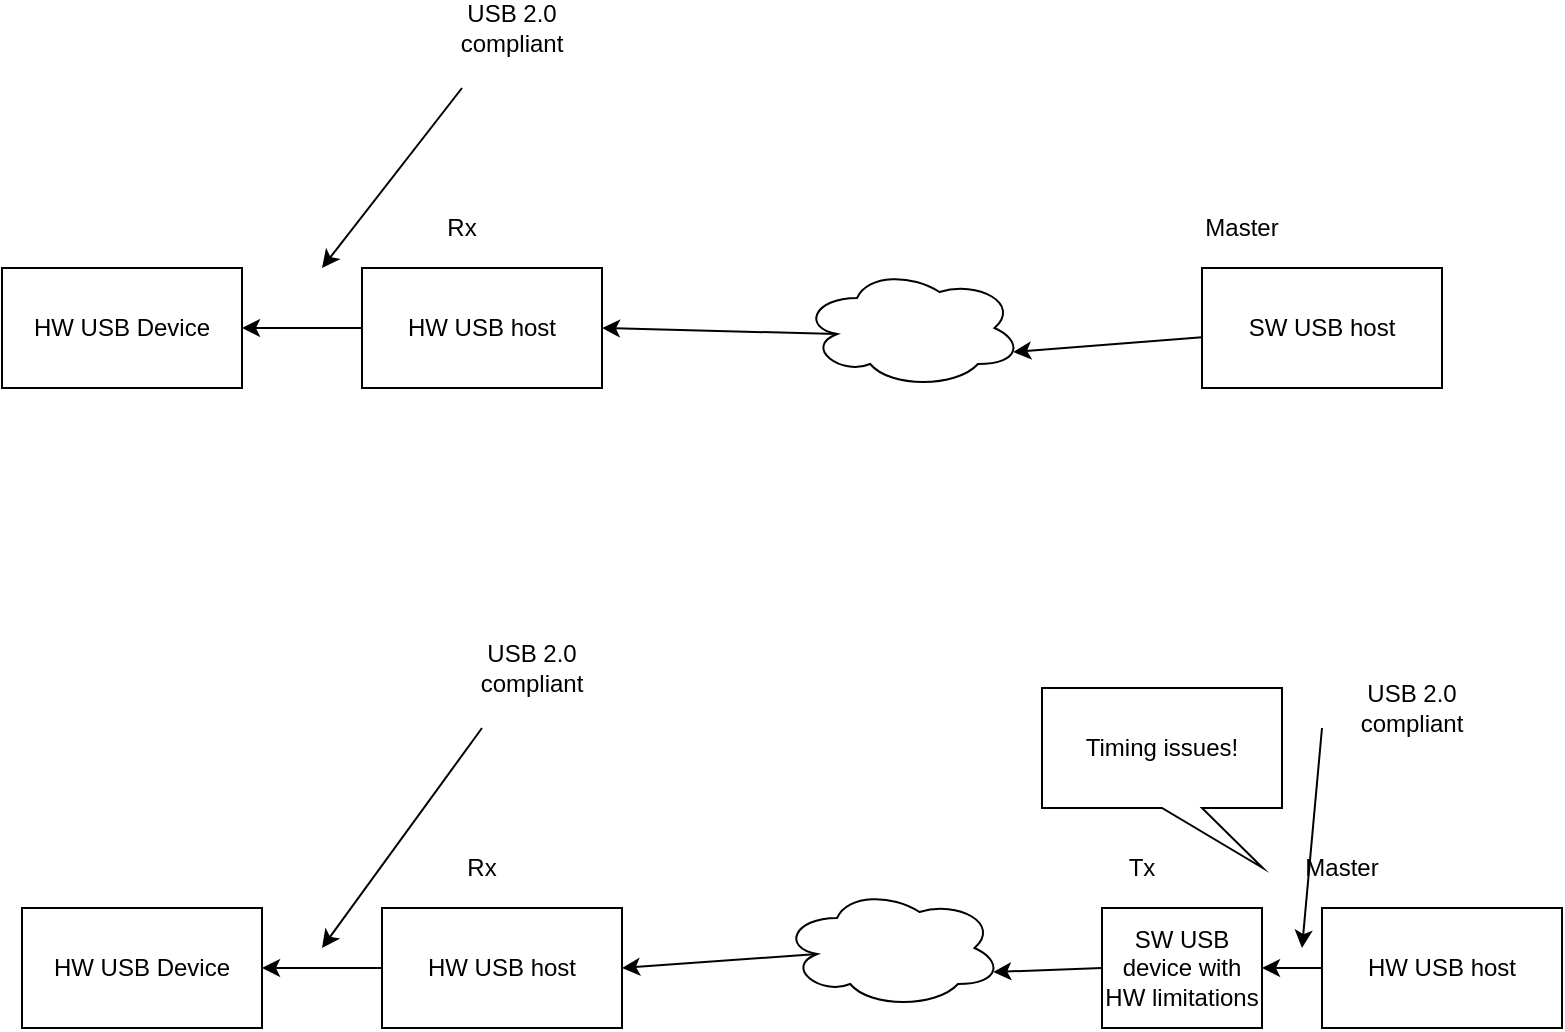 <mxfile version="13.4.4" type="google"><diagram id="4n1nmEOuS6RNSVAxBOPJ" name="Page-1"><mxGraphModel dx="1422" dy="804" grid="1" gridSize="10" guides="1" tooltips="1" connect="1" arrows="1" fold="1" page="1" pageScale="1" pageWidth="827" pageHeight="1169" math="0" shadow="0"><root><mxCell id="0"/><mxCell id="1" parent="0"/><mxCell id="inSQClWUfAdEVfHY6pxN-1" value="HW USB Device" style="rounded=0;whiteSpace=wrap;html=1;" vertex="1" parent="1"><mxGeometry x="40" y="180" width="120" height="60" as="geometry"/></mxCell><mxCell id="inSQClWUfAdEVfHY6pxN-2" value="HW USB host" style="rounded=0;whiteSpace=wrap;html=1;" vertex="1" parent="1"><mxGeometry x="220" y="180" width="120" height="60" as="geometry"/></mxCell><mxCell id="inSQClWUfAdEVfHY6pxN-3" value="SW USB host" style="rounded=0;whiteSpace=wrap;html=1;" vertex="1" parent="1"><mxGeometry x="640" y="180" width="120" height="60" as="geometry"/></mxCell><mxCell id="inSQClWUfAdEVfHY6pxN-4" value="" style="ellipse;shape=cloud;whiteSpace=wrap;html=1;" vertex="1" parent="1"><mxGeometry x="440" y="180" width="110" height="60" as="geometry"/></mxCell><mxCell id="inSQClWUfAdEVfHY6pxN-5" value="" style="endArrow=classic;html=1;entryX=0.96;entryY=0.7;entryDx=0;entryDy=0;entryPerimeter=0;" edge="1" parent="1" source="inSQClWUfAdEVfHY6pxN-3" target="inSQClWUfAdEVfHY6pxN-4"><mxGeometry width="50" height="50" relative="1" as="geometry"><mxPoint x="650" y="400" as="sourcePoint"/><mxPoint x="700" y="350" as="targetPoint"/></mxGeometry></mxCell><mxCell id="inSQClWUfAdEVfHY6pxN-6" value="" style="endArrow=classic;html=1;entryX=1;entryY=0.5;entryDx=0;entryDy=0;exitX=0.16;exitY=0.55;exitDx=0;exitDy=0;exitPerimeter=0;" edge="1" parent="1" source="inSQClWUfAdEVfHY6pxN-4" target="inSQClWUfAdEVfHY6pxN-2"><mxGeometry width="50" height="50" relative="1" as="geometry"><mxPoint x="420" y="370" as="sourcePoint"/><mxPoint x="470" y="320" as="targetPoint"/></mxGeometry></mxCell><mxCell id="inSQClWUfAdEVfHY6pxN-7" value="Rx" style="text;html=1;strokeColor=none;fillColor=none;align=center;verticalAlign=middle;whiteSpace=wrap;rounded=0;" vertex="1" parent="1"><mxGeometry x="250" y="150" width="40" height="20" as="geometry"/></mxCell><mxCell id="inSQClWUfAdEVfHY6pxN-8" value="" style="endArrow=classic;html=1;entryX=1;entryY=0.5;entryDx=0;entryDy=0;exitX=0;exitY=0.5;exitDx=0;exitDy=0;" edge="1" parent="1" source="inSQClWUfAdEVfHY6pxN-2" target="inSQClWUfAdEVfHY6pxN-1"><mxGeometry width="50" height="50" relative="1" as="geometry"><mxPoint x="120" y="390" as="sourcePoint"/><mxPoint x="170" y="340" as="targetPoint"/></mxGeometry></mxCell><mxCell id="inSQClWUfAdEVfHY6pxN-9" value="" style="endArrow=classic;html=1;" edge="1" parent="1"><mxGeometry width="50" height="50" relative="1" as="geometry"><mxPoint x="270" y="90" as="sourcePoint"/><mxPoint x="200" y="180" as="targetPoint"/></mxGeometry></mxCell><mxCell id="inSQClWUfAdEVfHY6pxN-10" value="USB 2.0 compliant" style="text;html=1;strokeColor=none;fillColor=none;align=center;verticalAlign=middle;whiteSpace=wrap;rounded=0;" vertex="1" parent="1"><mxGeometry x="270" y="60" width="50" as="geometry"/></mxCell><mxCell id="inSQClWUfAdEVfHY6pxN-11" value="Master&lt;br&gt;" style="text;html=1;strokeColor=none;fillColor=none;align=center;verticalAlign=middle;whiteSpace=wrap;rounded=0;" vertex="1" parent="1"><mxGeometry x="640" y="150" width="40" height="20" as="geometry"/></mxCell><mxCell id="inSQClWUfAdEVfHY6pxN-12" value="HW USB Device" style="rounded=0;whiteSpace=wrap;html=1;" vertex="1" parent="1"><mxGeometry x="50" y="500" width="120" height="60" as="geometry"/></mxCell><mxCell id="inSQClWUfAdEVfHY6pxN-13" value="HW USB host" style="rounded=0;whiteSpace=wrap;html=1;" vertex="1" parent="1"><mxGeometry x="230" y="500" width="120" height="60" as="geometry"/></mxCell><mxCell id="inSQClWUfAdEVfHY6pxN-14" value="HW USB host" style="rounded=0;whiteSpace=wrap;html=1;" vertex="1" parent="1"><mxGeometry x="700" y="500" width="120" height="60" as="geometry"/></mxCell><mxCell id="inSQClWUfAdEVfHY6pxN-15" value="" style="ellipse;shape=cloud;whiteSpace=wrap;html=1;" vertex="1" parent="1"><mxGeometry x="430" y="490" width="110" height="60" as="geometry"/></mxCell><mxCell id="inSQClWUfAdEVfHY6pxN-17" value="" style="endArrow=classic;html=1;entryX=1;entryY=0.5;entryDx=0;entryDy=0;exitX=0.16;exitY=0.55;exitDx=0;exitDy=0;exitPerimeter=0;" edge="1" parent="1" source="inSQClWUfAdEVfHY6pxN-15" target="inSQClWUfAdEVfHY6pxN-13"><mxGeometry width="50" height="50" relative="1" as="geometry"><mxPoint x="430" y="690" as="sourcePoint"/><mxPoint x="480" y="640" as="targetPoint"/></mxGeometry></mxCell><mxCell id="inSQClWUfAdEVfHY6pxN-18" value="Rx" style="text;html=1;strokeColor=none;fillColor=none;align=center;verticalAlign=middle;whiteSpace=wrap;rounded=0;" vertex="1" parent="1"><mxGeometry x="260" y="470" width="40" height="20" as="geometry"/></mxCell><mxCell id="inSQClWUfAdEVfHY6pxN-19" value="" style="endArrow=classic;html=1;entryX=1;entryY=0.5;entryDx=0;entryDy=0;exitX=0;exitY=0.5;exitDx=0;exitDy=0;" edge="1" parent="1" source="inSQClWUfAdEVfHY6pxN-13" target="inSQClWUfAdEVfHY6pxN-12"><mxGeometry width="50" height="50" relative="1" as="geometry"><mxPoint x="130" y="710" as="sourcePoint"/><mxPoint x="180" y="660" as="targetPoint"/></mxGeometry></mxCell><mxCell id="inSQClWUfAdEVfHY6pxN-20" value="" style="endArrow=classic;html=1;" edge="1" parent="1"><mxGeometry width="50" height="50" relative="1" as="geometry"><mxPoint x="280" y="410" as="sourcePoint"/><mxPoint x="200" y="520" as="targetPoint"/></mxGeometry></mxCell><mxCell id="inSQClWUfAdEVfHY6pxN-21" value="USB 2.0 compliant" style="text;html=1;strokeColor=none;fillColor=none;align=center;verticalAlign=middle;whiteSpace=wrap;rounded=0;" vertex="1" parent="1"><mxGeometry x="280" y="380" width="50" as="geometry"/></mxCell><mxCell id="inSQClWUfAdEVfHY6pxN-22" value="Master&lt;br&gt;" style="text;html=1;strokeColor=none;fillColor=none;align=center;verticalAlign=middle;whiteSpace=wrap;rounded=0;" vertex="1" parent="1"><mxGeometry x="690" y="470" width="40" height="20" as="geometry"/></mxCell><mxCell id="inSQClWUfAdEVfHY6pxN-23" value="SW USB device with HW limitations" style="rounded=0;whiteSpace=wrap;html=1;" vertex="1" parent="1"><mxGeometry x="590" y="500" width="80" height="60" as="geometry"/></mxCell><mxCell id="inSQClWUfAdEVfHY6pxN-24" value="Tx" style="text;html=1;strokeColor=none;fillColor=none;align=center;verticalAlign=middle;whiteSpace=wrap;rounded=0;" vertex="1" parent="1"><mxGeometry x="590" y="470" width="40" height="20" as="geometry"/></mxCell><mxCell id="inSQClWUfAdEVfHY6pxN-25" value="" style="endArrow=classic;html=1;entryX=1;entryY=0.5;entryDx=0;entryDy=0;exitX=0;exitY=0.5;exitDx=0;exitDy=0;" edge="1" parent="1" source="inSQClWUfAdEVfHY6pxN-14" target="inSQClWUfAdEVfHY6pxN-23"><mxGeometry width="50" height="50" relative="1" as="geometry"><mxPoint x="610" y="690" as="sourcePoint"/><mxPoint x="660" y="640" as="targetPoint"/></mxGeometry></mxCell><mxCell id="inSQClWUfAdEVfHY6pxN-26" value="USB 2.0 compliant" style="text;html=1;strokeColor=none;fillColor=none;align=center;verticalAlign=middle;whiteSpace=wrap;rounded=0;" vertex="1" parent="1"><mxGeometry x="720" y="400" width="50" as="geometry"/></mxCell><mxCell id="inSQClWUfAdEVfHY6pxN-27" value="" style="endArrow=classic;html=1;" edge="1" parent="1"><mxGeometry width="50" height="50" relative="1" as="geometry"><mxPoint x="700" y="410" as="sourcePoint"/><mxPoint x="690" y="520" as="targetPoint"/></mxGeometry></mxCell><mxCell id="inSQClWUfAdEVfHY6pxN-28" value="" style="endArrow=classic;html=1;entryX=0.96;entryY=0.7;entryDx=0;entryDy=0;entryPerimeter=0;exitX=0;exitY=0.5;exitDx=0;exitDy=0;" edge="1" parent="1" source="inSQClWUfAdEVfHY6pxN-23" target="inSQClWUfAdEVfHY6pxN-15"><mxGeometry width="50" height="50" relative="1" as="geometry"><mxPoint x="550" y="650" as="sourcePoint"/><mxPoint x="600" y="600" as="targetPoint"/></mxGeometry></mxCell><mxCell id="inSQClWUfAdEVfHY6pxN-29" value="Timing issues!" style="shape=callout;whiteSpace=wrap;html=1;perimeter=calloutPerimeter;position2=0.92;" vertex="1" parent="1"><mxGeometry x="560" y="390" width="120" height="90" as="geometry"/></mxCell></root></mxGraphModel></diagram></mxfile>